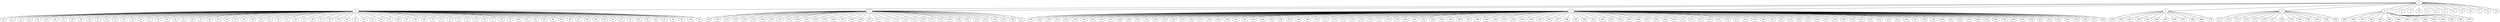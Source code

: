 
graph graphname {
    0 -- 1
0 -- 2
0 -- 3
0 -- 4
0 -- 5
0 -- 6
0 -- 7
0 -- 8
0 -- 9
0 -- 10
0 -- 11
0 -- 12
0 -- 13
0 -- 14
0 -- 15
0 -- 16
0 -- 17
0 -- 18
0 -- 19
1 -- 20
1 -- 21
1 -- 22
1 -- 23
1 -- 24
1 -- 25
1 -- 26
1 -- 27
1 -- 28
1 -- 29
1 -- 30
1 -- 31
1 -- 32
1 -- 33
1 -- 34
1 -- 35
1 -- 36
1 -- 37
1 -- 38
1 -- 39
1 -- 40
1 -- 41
1 -- 42
1 -- 43
1 -- 44
1 -- 45
1 -- 46
1 -- 47
1 -- 48
1 -- 49
1 -- 50
1 -- 51
1 -- 52
1 -- 53
1 -- 54
1 -- 55
1 -- 56
1 -- 57
1 -- 58
1 -- 59
1 -- 60
1 -- 61
1 -- 62
1 -- 63
1 -- 64
1 -- 65
1 -- 66
1 -- 67
1 -- 68
1 -- 69
1 -- 70
1 -- 71
1 -- 72
1 -- 73
1 -- 74
1 -- 75
1 -- 76
1 -- 77
1 -- 78
1 -- 79
1 -- 80
1 -- 81
1 -- 82
1 -- 83
1 -- 84
1 -- 85
1 -- 86
1 -- 87
1 -- 88
1 -- 89
1 -- 90
1 -- 91
1 -- 92
1 -- 93
1 -- 94
1 -- 95
1 -- 96
1 -- 97
1 -- 98
1 -- 99
1 -- 100
1 -- 101
2 -- 128
2 -- 130
2 -- 131
2 -- 132
2 -- 133
2 -- 134
2 -- 129
2 -- 136
2 -- 137
2 -- 135
2 -- 102
2 -- 103
2 -- 104
2 -- 105
2 -- 106
2 -- 107
2 -- 108
2 -- 109
2 -- 110
2 -- 111
2 -- 112
2 -- 113
2 -- 114
2 -- 115
2 -- 116
2 -- 117
2 -- 118
2 -- 119
2 -- 120
2 -- 121
2 -- 122
2 -- 123
2 -- 124
2 -- 125
2 -- 126
2 -- 127
3 -- 138
3 -- 139
3 -- 140
3 -- 141
3 -- 142
3 -- 143
3 -- 144
3 -- 145
3 -- 146
3 -- 147
3 -- 148
3 -- 149
3 -- 150
3 -- 151
3 -- 152
3 -- 153
3 -- 154
3 -- 155
3 -- 156
3 -- 157
3 -- 158
3 -- 159
3 -- 160
3 -- 161
3 -- 162
3 -- 163
3 -- 164
3 -- 165
3 -- 166
3 -- 167
3 -- 168
3 -- 169
3 -- 170
3 -- 171
3 -- 172
3 -- 173
3 -- 174
3 -- 175
3 -- 176
3 -- 177
3 -- 178
3 -- 179
3 -- 180
3 -- 181
3 -- 182
3 -- 183
3 -- 184
3 -- 185
3 -- 186
3 -- 187
3 -- 188
3 -- 189
3 -- 190
3 -- 191
3 -- 192
3 -- 193
3 -- 194
3 -- 195
3 -- 196
3 -- 197
3 -- 198
3 -- 199
3 -- 200
3 -- 201
3 -- 202
3 -- 203
3 -- 204
3 -- 205
3 -- 206
3 -- 207
3 -- 208
3 -- 209
3 -- 210
3 -- 211
3 -- 212
3 -- 213
3 -- 214
3 -- 215
3 -- 216
3 -- 217
3 -- 218
3 -- 219
3 -- 220
3 -- 221
3 -- 222
3 -- 223
3 -- 224
3 -- 225
3 -- 226
3 -- 227
3 -- 228
3 -- 229
3 -- 230
3 -- 231
3 -- 232
3 -- 233
3 -- 234
3 -- 235
3 -- 236
3 -- 237
3 -- 238
3 -- 239
3 -- 240
3 -- 241
3 -- 242
3 -- 243
3 -- 244
3 -- 245
3 -- 246
3 -- 247
3 -- 248
3 -- 249
3 -- 250
3 -- 251
3 -- 252
3 -- 253
3 -- 254
3 -- 255
3 -- 256
3 -- 257
3 -- 258
4 -- 259
4 -- 260
4 -- 261
4 -- 262
4 -- 263
4 -- 264
4 -- 265
4 -- 266
4 -- 267
4 -- 268
4 -- 269
4 -- 270
5 -- 271
5 -- 272
5 -- 273
5 -- 274
5 -- 275
5 -- 276
5 -- 277
5 -- 278
5 -- 279
5 -- 280
5 -- 281
5 -- 282
5 -- 283
5 -- 284
6 -- 288
6 -- 290
6 -- 291
6 -- 292
6 -- 293
6 -- 294
6 -- 289
6 -- 296
6 -- 297
6 -- 298
6 -- 295
6 -- 299
6 -- 285
6 -- 286
6 -- 287

}
